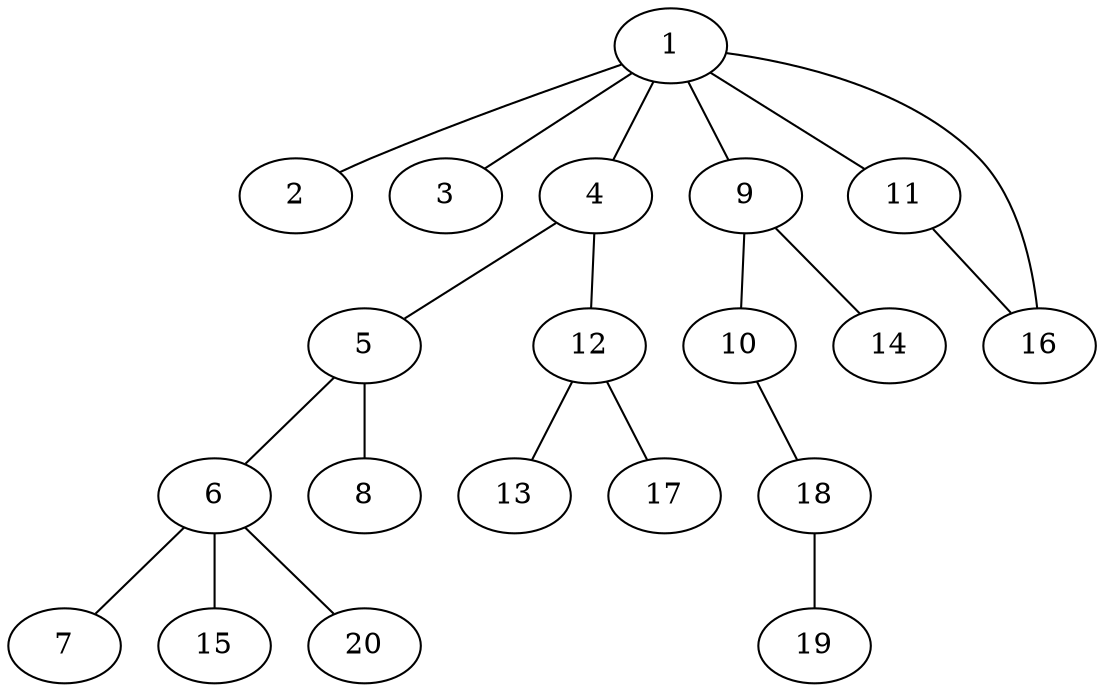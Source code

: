 graph graphname {1--2
1--3
1--4
1--9
1--11
1--16
4--5
4--12
5--6
5--8
6--7
6--15
6--20
9--10
9--14
10--18
11--16
12--13
12--17
18--19
}